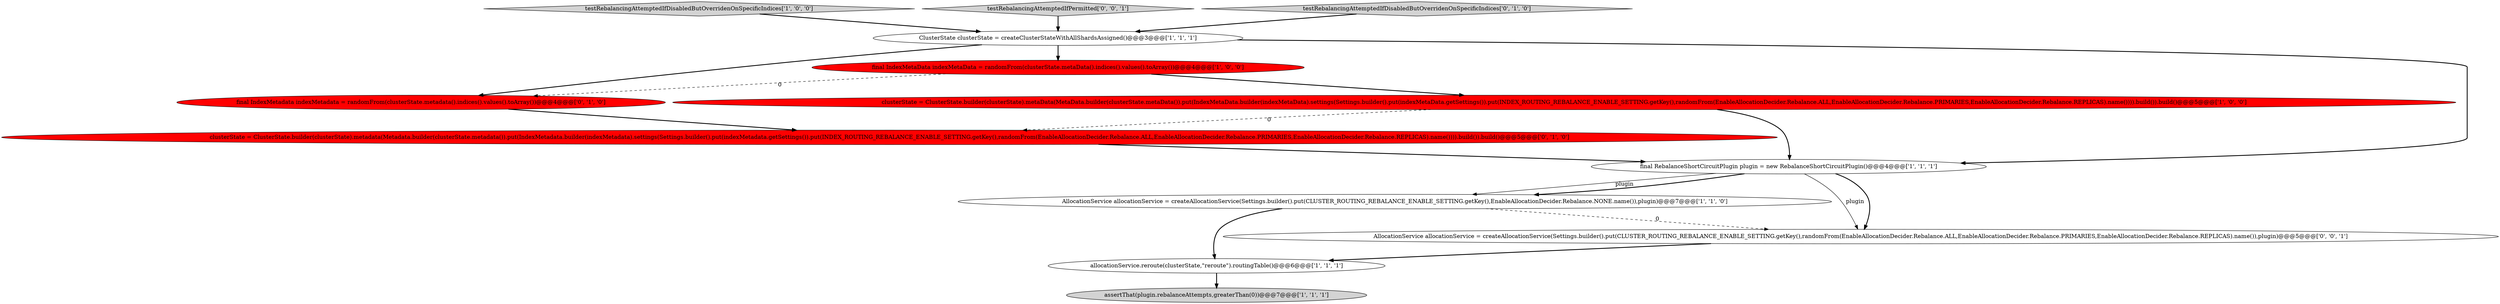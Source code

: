 digraph {
9 [style = filled, label = "final IndexMetadata indexMetadata = randomFrom(clusterState.metadata().indices().values().toArray())@@@4@@@['0', '1', '0']", fillcolor = red, shape = ellipse image = "AAA1AAABBB2BBB"];
4 [style = filled, label = "allocationService.reroute(clusterState,\"reroute\").routingTable()@@@6@@@['1', '1', '1']", fillcolor = white, shape = ellipse image = "AAA0AAABBB1BBB"];
7 [style = filled, label = "testRebalancingAttemptedIfDisabledButOverridenOnSpecificIndices['1', '0', '0']", fillcolor = lightgray, shape = diamond image = "AAA0AAABBB1BBB"];
3 [style = filled, label = "clusterState = ClusterState.builder(clusterState).metaData(MetaData.builder(clusterState.metaData()).put(IndexMetaData.builder(indexMetaData).settings(Settings.builder().put(indexMetaData.getSettings()).put(INDEX_ROUTING_REBALANCE_ENABLE_SETTING.getKey(),randomFrom(EnableAllocationDecider.Rebalance.ALL,EnableAllocationDecider.Rebalance.PRIMARIES,EnableAllocationDecider.Rebalance.REPLICAS).name()))).build()).build()@@@5@@@['1', '0', '0']", fillcolor = red, shape = ellipse image = "AAA1AAABBB1BBB"];
1 [style = filled, label = "AllocationService allocationService = createAllocationService(Settings.builder().put(CLUSTER_ROUTING_REBALANCE_ENABLE_SETTING.getKey(),EnableAllocationDecider.Rebalance.NONE.name()),plugin)@@@7@@@['1', '1', '0']", fillcolor = white, shape = ellipse image = "AAA0AAABBB1BBB"];
11 [style = filled, label = "AllocationService allocationService = createAllocationService(Settings.builder().put(CLUSTER_ROUTING_REBALANCE_ENABLE_SETTING.getKey(),randomFrom(EnableAllocationDecider.Rebalance.ALL,EnableAllocationDecider.Rebalance.PRIMARIES,EnableAllocationDecider.Rebalance.REPLICAS).name()),plugin)@@@5@@@['0', '0', '1']", fillcolor = white, shape = ellipse image = "AAA0AAABBB3BBB"];
8 [style = filled, label = "clusterState = ClusterState.builder(clusterState).metadata(Metadata.builder(clusterState.metadata()).put(IndexMetadata.builder(indexMetadata).settings(Settings.builder().put(indexMetadata.getSettings()).put(INDEX_ROUTING_REBALANCE_ENABLE_SETTING.getKey(),randomFrom(EnableAllocationDecider.Rebalance.ALL,EnableAllocationDecider.Rebalance.PRIMARIES,EnableAllocationDecider.Rebalance.REPLICAS).name()))).build()).build()@@@5@@@['0', '1', '0']", fillcolor = red, shape = ellipse image = "AAA1AAABBB2BBB"];
12 [style = filled, label = "testRebalancingAttemptedIfPermitted['0', '0', '1']", fillcolor = lightgray, shape = diamond image = "AAA0AAABBB3BBB"];
2 [style = filled, label = "final IndexMetaData indexMetaData = randomFrom(clusterState.metaData().indices().values().toArray())@@@4@@@['1', '0', '0']", fillcolor = red, shape = ellipse image = "AAA1AAABBB1BBB"];
6 [style = filled, label = "assertThat(plugin.rebalanceAttempts,greaterThan(0))@@@7@@@['1', '1', '1']", fillcolor = lightgray, shape = ellipse image = "AAA0AAABBB1BBB"];
0 [style = filled, label = "final RebalanceShortCircuitPlugin plugin = new RebalanceShortCircuitPlugin()@@@4@@@['1', '1', '1']", fillcolor = white, shape = ellipse image = "AAA0AAABBB1BBB"];
5 [style = filled, label = "ClusterState clusterState = createClusterStateWithAllShardsAssigned()@@@3@@@['1', '1', '1']", fillcolor = white, shape = ellipse image = "AAA0AAABBB1BBB"];
10 [style = filled, label = "testRebalancingAttemptedIfDisabledButOverridenOnSpecificIndices['0', '1', '0']", fillcolor = lightgray, shape = diamond image = "AAA0AAABBB2BBB"];
8->0 [style = bold, label=""];
0->11 [style = solid, label="plugin"];
3->8 [style = dashed, label="0"];
0->11 [style = bold, label=""];
1->4 [style = bold, label=""];
5->2 [style = bold, label=""];
7->5 [style = bold, label=""];
10->5 [style = bold, label=""];
12->5 [style = bold, label=""];
0->1 [style = solid, label="plugin"];
5->9 [style = bold, label=""];
5->0 [style = bold, label=""];
9->8 [style = bold, label=""];
2->9 [style = dashed, label="0"];
4->6 [style = bold, label=""];
1->11 [style = dashed, label="0"];
0->1 [style = bold, label=""];
3->0 [style = bold, label=""];
2->3 [style = bold, label=""];
11->4 [style = bold, label=""];
}
